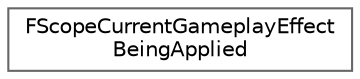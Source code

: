 digraph "Graphical Class Hierarchy"
{
 // INTERACTIVE_SVG=YES
 // LATEX_PDF_SIZE
  bgcolor="transparent";
  edge [fontname=Helvetica,fontsize=10,labelfontname=Helvetica,labelfontsize=10];
  node [fontname=Helvetica,fontsize=10,shape=box,height=0.2,width=0.4];
  rankdir="LR";
  Node0 [id="Node000000",label="FScopeCurrentGameplayEffect\lBeingApplied",height=0.2,width=0.4,color="grey40", fillcolor="white", style="filled",URL="$da/d5b/structFScopeCurrentGameplayEffectBeingApplied.html",tooltip="Holds global data for the ability system."];
}
